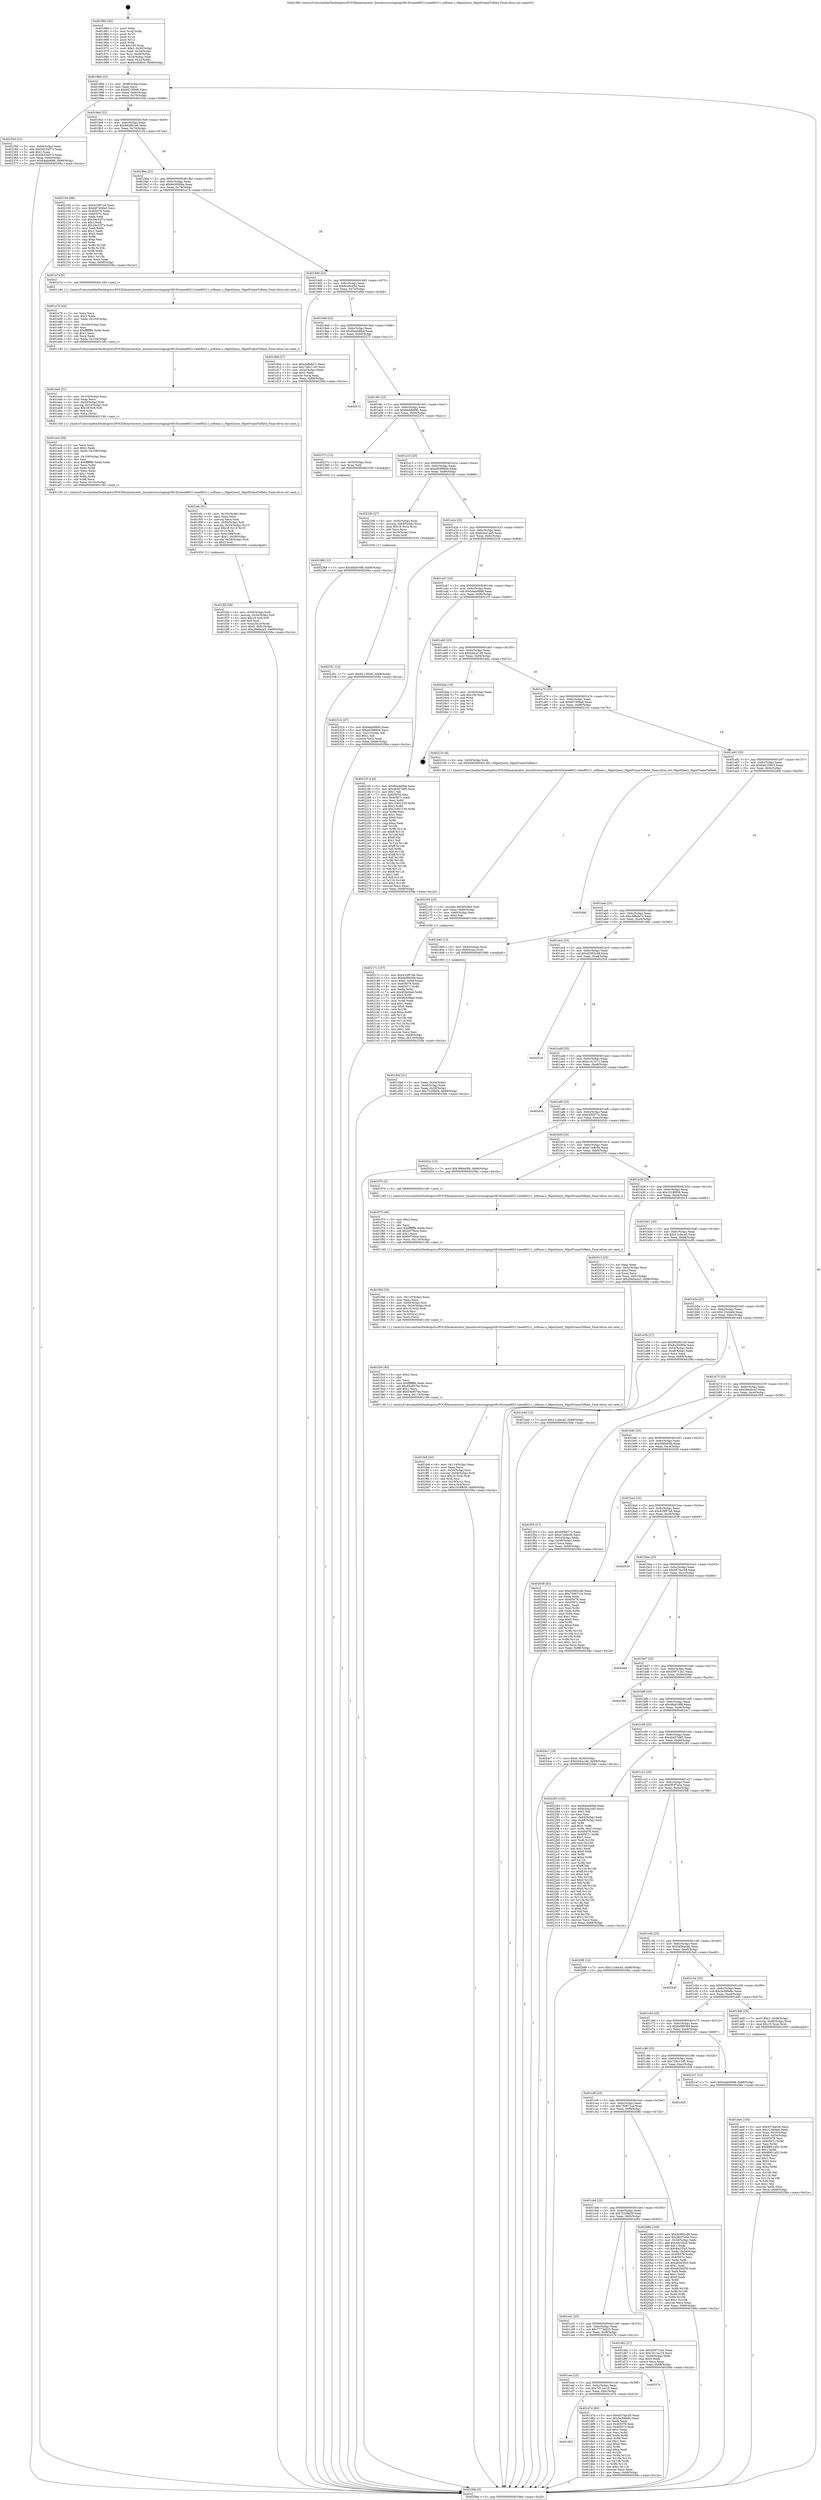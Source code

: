 digraph "0x401960" {
  label = "0x401960 (/mnt/c/Users/mathe/Desktop/tcc/POCII/binaries/extr_linuxdriversstagingrtl8192uieee80211ieee80211_softmac.c_MgntQuery_MgntFrameTxRate_Final-ollvm.out::main(0))"
  labelloc = "t"
  node[shape=record]

  Entry [label="",width=0.3,height=0.3,shape=circle,fillcolor=black,style=filled]
  "0x40198d" [label="{
     0x40198d [23]\l
     | [instrs]\l
     &nbsp;&nbsp;0x40198d \<+3\>: mov -0x68(%rbp),%eax\l
     &nbsp;&nbsp;0x401990 \<+2\>: mov %eax,%ecx\l
     &nbsp;&nbsp;0x401992 \<+6\>: sub $0x8213f5d0,%ecx\l
     &nbsp;&nbsp;0x401998 \<+3\>: mov %eax,-0x6c(%rbp)\l
     &nbsp;&nbsp;0x40199b \<+3\>: mov %ecx,-0x70(%rbp)\l
     &nbsp;&nbsp;0x40199e \<+6\>: je 000000000040235d \<main+0x9fd\>\l
  }"]
  "0x40235d" [label="{
     0x40235d [31]\l
     | [instrs]\l
     &nbsp;&nbsp;0x40235d \<+3\>: mov -0x64(%rbp),%eax\l
     &nbsp;&nbsp;0x402360 \<+5\>: add $0x54334073,%eax\l
     &nbsp;&nbsp;0x402365 \<+3\>: add $0x1,%eax\l
     &nbsp;&nbsp;0x402368 \<+5\>: sub $0x54334073,%eax\l
     &nbsp;&nbsp;0x40236d \<+3\>: mov %eax,-0x64(%rbp)\l
     &nbsp;&nbsp;0x402370 \<+7\>: movl $0xb4ab0688,-0x68(%rbp)\l
     &nbsp;&nbsp;0x402377 \<+5\>: jmp 000000000040258a \<main+0xc2a\>\l
  }"]
  "0x4019a4" [label="{
     0x4019a4 [22]\l
     | [instrs]\l
     &nbsp;&nbsp;0x4019a4 \<+5\>: jmp 00000000004019a9 \<main+0x49\>\l
     &nbsp;&nbsp;0x4019a9 \<+3\>: mov -0x6c(%rbp),%eax\l
     &nbsp;&nbsp;0x4019ac \<+5\>: sub $0x8928b1e9,%eax\l
     &nbsp;&nbsp;0x4019b1 \<+3\>: mov %eax,-0x74(%rbp)\l
     &nbsp;&nbsp;0x4019b4 \<+6\>: je 0000000000402104 \<main+0x7a4\>\l
  }"]
  Exit [label="",width=0.3,height=0.3,shape=circle,fillcolor=black,style=filled,peripheries=2]
  "0x402104" [label="{
     0x402104 [88]\l
     | [instrs]\l
     &nbsp;&nbsp;0x402104 \<+5\>: mov $0x425f97a9,%eax\l
     &nbsp;&nbsp;0x402109 \<+5\>: mov $0xb87408a0,%ecx\l
     &nbsp;&nbsp;0x40210e \<+7\>: mov 0x405078,%edx\l
     &nbsp;&nbsp;0x402115 \<+7\>: mov 0x40507c,%esi\l
     &nbsp;&nbsp;0x40211c \<+2\>: mov %edx,%edi\l
     &nbsp;&nbsp;0x40211e \<+6\>: sub $0x34e32f7a,%edi\l
     &nbsp;&nbsp;0x402124 \<+3\>: sub $0x1,%edi\l
     &nbsp;&nbsp;0x402127 \<+6\>: add $0x34e32f7a,%edi\l
     &nbsp;&nbsp;0x40212d \<+3\>: imul %edi,%edx\l
     &nbsp;&nbsp;0x402130 \<+3\>: and $0x1,%edx\l
     &nbsp;&nbsp;0x402133 \<+3\>: cmp $0x0,%edx\l
     &nbsp;&nbsp;0x402136 \<+4\>: sete %r8b\l
     &nbsp;&nbsp;0x40213a \<+3\>: cmp $0xa,%esi\l
     &nbsp;&nbsp;0x40213d \<+4\>: setl %r9b\l
     &nbsp;&nbsp;0x402141 \<+3\>: mov %r8b,%r10b\l
     &nbsp;&nbsp;0x402144 \<+3\>: and %r9b,%r10b\l
     &nbsp;&nbsp;0x402147 \<+3\>: xor %r9b,%r8b\l
     &nbsp;&nbsp;0x40214a \<+3\>: or %r8b,%r10b\l
     &nbsp;&nbsp;0x40214d \<+4\>: test $0x1,%r10b\l
     &nbsp;&nbsp;0x402151 \<+3\>: cmovne %ecx,%eax\l
     &nbsp;&nbsp;0x402154 \<+3\>: mov %eax,-0x68(%rbp)\l
     &nbsp;&nbsp;0x402157 \<+5\>: jmp 000000000040258a \<main+0xc2a\>\l
  }"]
  "0x4019ba" [label="{
     0x4019ba [22]\l
     | [instrs]\l
     &nbsp;&nbsp;0x4019ba \<+5\>: jmp 00000000004019bf \<main+0x5f\>\l
     &nbsp;&nbsp;0x4019bf \<+3\>: mov -0x6c(%rbp),%eax\l
     &nbsp;&nbsp;0x4019c2 \<+5\>: sub $0x8a30069a,%eax\l
     &nbsp;&nbsp;0x4019c7 \<+3\>: mov %eax,-0x78(%rbp)\l
     &nbsp;&nbsp;0x4019ca \<+6\>: je 0000000000401e74 \<main+0x514\>\l
  }"]
  "0x402388" [label="{
     0x402388 [12]\l
     | [instrs]\l
     &nbsp;&nbsp;0x402388 \<+7\>: movl $0x48a816f8,-0x68(%rbp)\l
     &nbsp;&nbsp;0x40238f \<+5\>: jmp 000000000040258a \<main+0xc2a\>\l
  }"]
  "0x401e74" [label="{
     0x401e74 [5]\l
     | [instrs]\l
     &nbsp;&nbsp;0x401e74 \<+5\>: call 0000000000401160 \<next_i\>\l
     | [calls]\l
     &nbsp;&nbsp;0x401160 \{1\} (/mnt/c/Users/mathe/Desktop/tcc/POCII/binaries/extr_linuxdriversstagingrtl8192uieee80211ieee80211_softmac.c_MgntQuery_MgntFrameTxRate_Final-ollvm.out::next_i)\l
  }"]
  "0x4019d0" [label="{
     0x4019d0 [22]\l
     | [instrs]\l
     &nbsp;&nbsp;0x4019d0 \<+5\>: jmp 00000000004019d5 \<main+0x75\>\l
     &nbsp;&nbsp;0x4019d5 \<+3\>: mov -0x6c(%rbp),%eax\l
     &nbsp;&nbsp;0x4019d8 \<+5\>: sub $0x8cc6c65d,%eax\l
     &nbsp;&nbsp;0x4019dd \<+3\>: mov %eax,-0x7c(%rbp)\l
     &nbsp;&nbsp;0x4019e0 \<+6\>: je 0000000000401d0d \<main+0x3ad\>\l
  }"]
  "0x402351" [label="{
     0x402351 [12]\l
     | [instrs]\l
     &nbsp;&nbsp;0x402351 \<+7\>: movl $0x8213f5d0,-0x68(%rbp)\l
     &nbsp;&nbsp;0x402358 \<+5\>: jmp 000000000040258a \<main+0xc2a\>\l
  }"]
  "0x401d0d" [label="{
     0x401d0d [27]\l
     | [instrs]\l
     &nbsp;&nbsp;0x401d0d \<+5\>: mov $0xc6dbda7c,%eax\l
     &nbsp;&nbsp;0x401d12 \<+5\>: mov $0x728c11d5,%ecx\l
     &nbsp;&nbsp;0x401d17 \<+3\>: mov -0x2c(%rbp),%edx\l
     &nbsp;&nbsp;0x401d1a \<+3\>: cmp $0x2,%edx\l
     &nbsp;&nbsp;0x401d1d \<+3\>: cmovne %ecx,%eax\l
     &nbsp;&nbsp;0x401d20 \<+3\>: mov %eax,-0x68(%rbp)\l
     &nbsp;&nbsp;0x401d23 \<+5\>: jmp 000000000040258a \<main+0xc2a\>\l
  }"]
  "0x4019e6" [label="{
     0x4019e6 [22]\l
     | [instrs]\l
     &nbsp;&nbsp;0x4019e6 \<+5\>: jmp 00000000004019eb \<main+0x8b\>\l
     &nbsp;&nbsp;0x4019eb \<+3\>: mov -0x6c(%rbp),%eax\l
     &nbsp;&nbsp;0x4019ee \<+5\>: sub $0x94add0bd,%eax\l
     &nbsp;&nbsp;0x4019f3 \<+3\>: mov %eax,-0x80(%rbp)\l
     &nbsp;&nbsp;0x4019f6 \<+6\>: je 0000000000402572 \<main+0xc12\>\l
  }"]
  "0x40258a" [label="{
     0x40258a [5]\l
     | [instrs]\l
     &nbsp;&nbsp;0x40258a \<+5\>: jmp 000000000040198d \<main+0x2d\>\l
  }"]
  "0x401960" [label="{
     0x401960 [45]\l
     | [instrs]\l
     &nbsp;&nbsp;0x401960 \<+1\>: push %rbp\l
     &nbsp;&nbsp;0x401961 \<+3\>: mov %rsp,%rbp\l
     &nbsp;&nbsp;0x401964 \<+2\>: push %r15\l
     &nbsp;&nbsp;0x401966 \<+2\>: push %r14\l
     &nbsp;&nbsp;0x401968 \<+2\>: push %r12\l
     &nbsp;&nbsp;0x40196a \<+1\>: push %rbx\l
     &nbsp;&nbsp;0x40196b \<+7\>: sub $0x100,%rsp\l
     &nbsp;&nbsp;0x401972 \<+7\>: movl $0x0,-0x30(%rbp)\l
     &nbsp;&nbsp;0x401979 \<+3\>: mov %edi,-0x34(%rbp)\l
     &nbsp;&nbsp;0x40197c \<+4\>: mov %rsi,-0x40(%rbp)\l
     &nbsp;&nbsp;0x401980 \<+3\>: mov -0x34(%rbp),%edi\l
     &nbsp;&nbsp;0x401983 \<+3\>: mov %edi,-0x2c(%rbp)\l
     &nbsp;&nbsp;0x401986 \<+7\>: movl $0x8cc6c65d,-0x68(%rbp)\l
  }"]
  "0x40217c" [label="{
     0x40217c [107]\l
     | [instrs]\l
     &nbsp;&nbsp;0x40217c \<+5\>: mov $0x425f97a9,%esi\l
     &nbsp;&nbsp;0x402181 \<+5\>: mov $0x6ef99369,%ecx\l
     &nbsp;&nbsp;0x402186 \<+7\>: movl $0x0,-0x64(%rbp)\l
     &nbsp;&nbsp;0x40218d \<+7\>: mov 0x405078,%edx\l
     &nbsp;&nbsp;0x402194 \<+8\>: mov 0x40507c,%r8d\l
     &nbsp;&nbsp;0x40219c \<+3\>: mov %edx,%r9d\l
     &nbsp;&nbsp;0x40219f \<+7\>: add $0x4f2b08a6,%r9d\l
     &nbsp;&nbsp;0x4021a6 \<+4\>: sub $0x1,%r9d\l
     &nbsp;&nbsp;0x4021aa \<+7\>: sub $0x4f2b08a6,%r9d\l
     &nbsp;&nbsp;0x4021b1 \<+4\>: imul %r9d,%edx\l
     &nbsp;&nbsp;0x4021b5 \<+3\>: and $0x1,%edx\l
     &nbsp;&nbsp;0x4021b8 \<+3\>: cmp $0x0,%edx\l
     &nbsp;&nbsp;0x4021bb \<+4\>: sete %r10b\l
     &nbsp;&nbsp;0x4021bf \<+4\>: cmp $0xa,%r8d\l
     &nbsp;&nbsp;0x4021c3 \<+4\>: setl %r11b\l
     &nbsp;&nbsp;0x4021c7 \<+3\>: mov %r10b,%bl\l
     &nbsp;&nbsp;0x4021ca \<+3\>: and %r11b,%bl\l
     &nbsp;&nbsp;0x4021cd \<+3\>: xor %r11b,%r10b\l
     &nbsp;&nbsp;0x4021d0 \<+3\>: or %r10b,%bl\l
     &nbsp;&nbsp;0x4021d3 \<+3\>: test $0x1,%bl\l
     &nbsp;&nbsp;0x4021d6 \<+3\>: cmovne %ecx,%esi\l
     &nbsp;&nbsp;0x4021d9 \<+3\>: mov %esi,-0x68(%rbp)\l
     &nbsp;&nbsp;0x4021dc \<+6\>: mov %eax,-0x118(%rbp)\l
     &nbsp;&nbsp;0x4021e2 \<+5\>: jmp 000000000040258a \<main+0xc2a\>\l
  }"]
  "0x402572" [label="{
     0x402572\l
  }", style=dashed]
  "0x4019fc" [label="{
     0x4019fc [25]\l
     | [instrs]\l
     &nbsp;&nbsp;0x4019fc \<+5\>: jmp 0000000000401a01 \<main+0xa1\>\l
     &nbsp;&nbsp;0x401a01 \<+3\>: mov -0x6c(%rbp),%eax\l
     &nbsp;&nbsp;0x401a04 \<+5\>: sub $0x9edd0695,%eax\l
     &nbsp;&nbsp;0x401a09 \<+6\>: mov %eax,-0x84(%rbp)\l
     &nbsp;&nbsp;0x401a0f \<+6\>: je 000000000040237c \<main+0xa1c\>\l
  }"]
  "0x402165" [label="{
     0x402165 [23]\l
     | [instrs]\l
     &nbsp;&nbsp;0x402165 \<+10\>: movabs $0x4030b6,%rdi\l
     &nbsp;&nbsp;0x40216f \<+3\>: mov %eax,-0x60(%rbp)\l
     &nbsp;&nbsp;0x402172 \<+3\>: mov -0x60(%rbp),%esi\l
     &nbsp;&nbsp;0x402175 \<+2\>: mov $0x0,%al\l
     &nbsp;&nbsp;0x402177 \<+5\>: call 0000000000401040 \<printf@plt\>\l
     | [calls]\l
     &nbsp;&nbsp;0x401040 \{1\} (unknown)\l
  }"]
  "0x40237c" [label="{
     0x40237c [12]\l
     | [instrs]\l
     &nbsp;&nbsp;0x40237c \<+4\>: mov -0x50(%rbp),%rax\l
     &nbsp;&nbsp;0x402380 \<+3\>: mov %rax,%rdi\l
     &nbsp;&nbsp;0x402383 \<+5\>: call 0000000000401030 \<free@plt\>\l
     | [calls]\l
     &nbsp;&nbsp;0x401030 \{1\} (unknown)\l
  }"]
  "0x401a15" [label="{
     0x401a15 [25]\l
     | [instrs]\l
     &nbsp;&nbsp;0x401a15 \<+5\>: jmp 0000000000401a1a \<main+0xba\>\l
     &nbsp;&nbsp;0x401a1a \<+3\>: mov -0x6c(%rbp),%eax\l
     &nbsp;&nbsp;0x401a1d \<+5\>: sub $0xa938860e,%eax\l
     &nbsp;&nbsp;0x401a22 \<+6\>: mov %eax,-0x88(%rbp)\l
     &nbsp;&nbsp;0x401a28 \<+6\>: je 0000000000402336 \<main+0x9d6\>\l
  }"]
  "0x401fe8" [label="{
     0x401fe8 [43]\l
     | [instrs]\l
     &nbsp;&nbsp;0x401fe8 \<+6\>: mov -0x114(%rbp),%ecx\l
     &nbsp;&nbsp;0x401fee \<+3\>: imul %eax,%ecx\l
     &nbsp;&nbsp;0x401ff1 \<+4\>: mov -0x50(%rbp),%rsi\l
     &nbsp;&nbsp;0x401ff5 \<+4\>: movslq -0x54(%rbp),%rdi\l
     &nbsp;&nbsp;0x401ff9 \<+4\>: imul $0x18,%rdi,%rdi\l
     &nbsp;&nbsp;0x401ffd \<+3\>: add %rdi,%rsi\l
     &nbsp;&nbsp;0x402000 \<+4\>: mov 0x10(%rsi),%rsi\l
     &nbsp;&nbsp;0x402004 \<+3\>: mov %ecx,0x4(%rsi)\l
     &nbsp;&nbsp;0x402007 \<+7\>: movl $0x1018f658,-0x68(%rbp)\l
     &nbsp;&nbsp;0x40200e \<+5\>: jmp 000000000040258a \<main+0xc2a\>\l
  }"]
  "0x402336" [label="{
     0x402336 [27]\l
     | [instrs]\l
     &nbsp;&nbsp;0x402336 \<+4\>: mov -0x50(%rbp),%rax\l
     &nbsp;&nbsp;0x40233a \<+4\>: movslq -0x64(%rbp),%rcx\l
     &nbsp;&nbsp;0x40233e \<+4\>: imul $0x18,%rcx,%rcx\l
     &nbsp;&nbsp;0x402342 \<+3\>: add %rcx,%rax\l
     &nbsp;&nbsp;0x402345 \<+4\>: mov 0x10(%rax),%rax\l
     &nbsp;&nbsp;0x402349 \<+3\>: mov %rax,%rdi\l
     &nbsp;&nbsp;0x40234c \<+5\>: call 0000000000401030 \<free@plt\>\l
     | [calls]\l
     &nbsp;&nbsp;0x401030 \{1\} (unknown)\l
  }"]
  "0x401a2e" [label="{
     0x401a2e [25]\l
     | [instrs]\l
     &nbsp;&nbsp;0x401a2e \<+5\>: jmp 0000000000401a33 \<main+0xd3\>\l
     &nbsp;&nbsp;0x401a33 \<+3\>: mov -0x6c(%rbp),%eax\l
     &nbsp;&nbsp;0x401a36 \<+5\>: sub $0xb3ea1ad5,%eax\l
     &nbsp;&nbsp;0x401a3b \<+6\>: mov %eax,-0x8c(%rbp)\l
     &nbsp;&nbsp;0x401a41 \<+6\>: je 000000000040231b \<main+0x9bb\>\l
  }"]
  "0x401fc0" [label="{
     0x401fc0 [40]\l
     | [instrs]\l
     &nbsp;&nbsp;0x401fc0 \<+5\>: mov $0x2,%ecx\l
     &nbsp;&nbsp;0x401fc5 \<+1\>: cltd\l
     &nbsp;&nbsp;0x401fc6 \<+2\>: idiv %ecx\l
     &nbsp;&nbsp;0x401fc8 \<+6\>: imul $0xfffffffe,%edx,%ecx\l
     &nbsp;&nbsp;0x401fce \<+6\>: sub $0x65e957be,%ecx\l
     &nbsp;&nbsp;0x401fd4 \<+3\>: add $0x1,%ecx\l
     &nbsp;&nbsp;0x401fd7 \<+6\>: add $0x65e957be,%ecx\l
     &nbsp;&nbsp;0x401fdd \<+6\>: mov %ecx,-0x114(%rbp)\l
     &nbsp;&nbsp;0x401fe3 \<+5\>: call 0000000000401160 \<next_i\>\l
     | [calls]\l
     &nbsp;&nbsp;0x401160 \{1\} (/mnt/c/Users/mathe/Desktop/tcc/POCII/binaries/extr_linuxdriversstagingrtl8192uieee80211ieee80211_softmac.c_MgntQuery_MgntFrameTxRate_Final-ollvm.out::next_i)\l
  }"]
  "0x40231b" [label="{
     0x40231b [27]\l
     | [instrs]\l
     &nbsp;&nbsp;0x40231b \<+5\>: mov $0x9edd0695,%eax\l
     &nbsp;&nbsp;0x402320 \<+5\>: mov $0xa938860e,%ecx\l
     &nbsp;&nbsp;0x402325 \<+3\>: mov -0x21(%rbp),%dl\l
     &nbsp;&nbsp;0x402328 \<+3\>: test $0x1,%dl\l
     &nbsp;&nbsp;0x40232b \<+3\>: cmovne %ecx,%eax\l
     &nbsp;&nbsp;0x40232e \<+3\>: mov %eax,-0x68(%rbp)\l
     &nbsp;&nbsp;0x402331 \<+5\>: jmp 000000000040258a \<main+0xc2a\>\l
  }"]
  "0x401a47" [label="{
     0x401a47 [25]\l
     | [instrs]\l
     &nbsp;&nbsp;0x401a47 \<+5\>: jmp 0000000000401a4c \<main+0xec\>\l
     &nbsp;&nbsp;0x401a4c \<+3\>: mov -0x6c(%rbp),%eax\l
     &nbsp;&nbsp;0x401a4f \<+5\>: sub $0xb4ab0688,%eax\l
     &nbsp;&nbsp;0x401a54 \<+6\>: mov %eax,-0x90(%rbp)\l
     &nbsp;&nbsp;0x401a5a \<+6\>: je 00000000004021f3 \<main+0x893\>\l
  }"]
  "0x401f9d" [label="{
     0x401f9d [35]\l
     | [instrs]\l
     &nbsp;&nbsp;0x401f9d \<+6\>: mov -0x110(%rbp),%ecx\l
     &nbsp;&nbsp;0x401fa3 \<+3\>: imul %eax,%ecx\l
     &nbsp;&nbsp;0x401fa6 \<+4\>: mov -0x50(%rbp),%rsi\l
     &nbsp;&nbsp;0x401faa \<+4\>: movslq -0x54(%rbp),%rdi\l
     &nbsp;&nbsp;0x401fae \<+4\>: imul $0x18,%rdi,%rdi\l
     &nbsp;&nbsp;0x401fb2 \<+3\>: add %rdi,%rsi\l
     &nbsp;&nbsp;0x401fb5 \<+4\>: mov 0x10(%rsi),%rsi\l
     &nbsp;&nbsp;0x401fb9 \<+2\>: mov %ecx,(%rsi)\l
     &nbsp;&nbsp;0x401fbb \<+5\>: call 0000000000401160 \<next_i\>\l
     | [calls]\l
     &nbsp;&nbsp;0x401160 \{1\} (/mnt/c/Users/mathe/Desktop/tcc/POCII/binaries/extr_linuxdriversstagingrtl8192uieee80211ieee80211_softmac.c_MgntQuery_MgntFrameTxRate_Final-ollvm.out::next_i)\l
  }"]
  "0x4021f3" [label="{
     0x4021f3 [144]\l
     | [instrs]\l
     &nbsp;&nbsp;0x4021f3 \<+5\>: mov $0x94add0bd,%eax\l
     &nbsp;&nbsp;0x4021f8 \<+5\>: mov $0x4b457d85,%ecx\l
     &nbsp;&nbsp;0x4021fd \<+2\>: mov $0x1,%dl\l
     &nbsp;&nbsp;0x4021ff \<+7\>: mov 0x405078,%esi\l
     &nbsp;&nbsp;0x402206 \<+7\>: mov 0x40507c,%edi\l
     &nbsp;&nbsp;0x40220d \<+3\>: mov %esi,%r8d\l
     &nbsp;&nbsp;0x402210 \<+7\>: sub $0x10401239,%r8d\l
     &nbsp;&nbsp;0x402217 \<+4\>: sub $0x1,%r8d\l
     &nbsp;&nbsp;0x40221b \<+7\>: add $0x10401239,%r8d\l
     &nbsp;&nbsp;0x402222 \<+4\>: imul %r8d,%esi\l
     &nbsp;&nbsp;0x402226 \<+3\>: and $0x1,%esi\l
     &nbsp;&nbsp;0x402229 \<+3\>: cmp $0x0,%esi\l
     &nbsp;&nbsp;0x40222c \<+4\>: sete %r9b\l
     &nbsp;&nbsp;0x402230 \<+3\>: cmp $0xa,%edi\l
     &nbsp;&nbsp;0x402233 \<+4\>: setl %r10b\l
     &nbsp;&nbsp;0x402237 \<+3\>: mov %r9b,%r11b\l
     &nbsp;&nbsp;0x40223a \<+4\>: xor $0xff,%r11b\l
     &nbsp;&nbsp;0x40223e \<+3\>: mov %r10b,%bl\l
     &nbsp;&nbsp;0x402241 \<+3\>: xor $0xff,%bl\l
     &nbsp;&nbsp;0x402244 \<+3\>: xor $0x1,%dl\l
     &nbsp;&nbsp;0x402247 \<+3\>: mov %r11b,%r14b\l
     &nbsp;&nbsp;0x40224a \<+4\>: and $0xff,%r14b\l
     &nbsp;&nbsp;0x40224e \<+3\>: and %dl,%r9b\l
     &nbsp;&nbsp;0x402251 \<+3\>: mov %bl,%r15b\l
     &nbsp;&nbsp;0x402254 \<+4\>: and $0xff,%r15b\l
     &nbsp;&nbsp;0x402258 \<+3\>: and %dl,%r10b\l
     &nbsp;&nbsp;0x40225b \<+3\>: or %r9b,%r14b\l
     &nbsp;&nbsp;0x40225e \<+3\>: or %r10b,%r15b\l
     &nbsp;&nbsp;0x402261 \<+3\>: xor %r15b,%r14b\l
     &nbsp;&nbsp;0x402264 \<+3\>: or %bl,%r11b\l
     &nbsp;&nbsp;0x402267 \<+4\>: xor $0xff,%r11b\l
     &nbsp;&nbsp;0x40226b \<+3\>: or $0x1,%dl\l
     &nbsp;&nbsp;0x40226e \<+3\>: and %dl,%r11b\l
     &nbsp;&nbsp;0x402271 \<+3\>: or %r11b,%r14b\l
     &nbsp;&nbsp;0x402274 \<+4\>: test $0x1,%r14b\l
     &nbsp;&nbsp;0x402278 \<+3\>: cmovne %ecx,%eax\l
     &nbsp;&nbsp;0x40227b \<+3\>: mov %eax,-0x68(%rbp)\l
     &nbsp;&nbsp;0x40227e \<+5\>: jmp 000000000040258a \<main+0xc2a\>\l
  }"]
  "0x401a60" [label="{
     0x401a60 [25]\l
     | [instrs]\l
     &nbsp;&nbsp;0x401a60 \<+5\>: jmp 0000000000401a65 \<main+0x105\>\l
     &nbsp;&nbsp;0x401a65 \<+3\>: mov -0x6c(%rbp),%eax\l
     &nbsp;&nbsp;0x401a68 \<+5\>: sub $0xb5dca146,%eax\l
     &nbsp;&nbsp;0x401a6d \<+6\>: mov %eax,-0x94(%rbp)\l
     &nbsp;&nbsp;0x401a73 \<+6\>: je 00000000004024da \<main+0xb7a\>\l
  }"]
  "0x401f75" [label="{
     0x401f75 [40]\l
     | [instrs]\l
     &nbsp;&nbsp;0x401f75 \<+5\>: mov $0x2,%ecx\l
     &nbsp;&nbsp;0x401f7a \<+1\>: cltd\l
     &nbsp;&nbsp;0x401f7b \<+2\>: idiv %ecx\l
     &nbsp;&nbsp;0x401f7d \<+6\>: imul $0xfffffffe,%edx,%ecx\l
     &nbsp;&nbsp;0x401f83 \<+6\>: sub $0xfcf75bce,%ecx\l
     &nbsp;&nbsp;0x401f89 \<+3\>: add $0x1,%ecx\l
     &nbsp;&nbsp;0x401f8c \<+6\>: add $0xfcf75bce,%ecx\l
     &nbsp;&nbsp;0x401f92 \<+6\>: mov %ecx,-0x110(%rbp)\l
     &nbsp;&nbsp;0x401f98 \<+5\>: call 0000000000401160 \<next_i\>\l
     | [calls]\l
     &nbsp;&nbsp;0x401160 \{1\} (/mnt/c/Users/mathe/Desktop/tcc/POCII/binaries/extr_linuxdriversstagingrtl8192uieee80211ieee80211_softmac.c_MgntQuery_MgntFrameTxRate_Final-ollvm.out::next_i)\l
  }"]
  "0x4024da" [label="{
     0x4024da [19]\l
     | [instrs]\l
     &nbsp;&nbsp;0x4024da \<+3\>: mov -0x30(%rbp),%eax\l
     &nbsp;&nbsp;0x4024dd \<+7\>: add $0x100,%rsp\l
     &nbsp;&nbsp;0x4024e4 \<+1\>: pop %rbx\l
     &nbsp;&nbsp;0x4024e5 \<+2\>: pop %r12\l
     &nbsp;&nbsp;0x4024e7 \<+2\>: pop %r14\l
     &nbsp;&nbsp;0x4024e9 \<+2\>: pop %r15\l
     &nbsp;&nbsp;0x4024eb \<+1\>: pop %rbp\l
     &nbsp;&nbsp;0x4024ec \<+1\>: ret\l
  }"]
  "0x401a79" [label="{
     0x401a79 [25]\l
     | [instrs]\l
     &nbsp;&nbsp;0x401a79 \<+5\>: jmp 0000000000401a7e \<main+0x11e\>\l
     &nbsp;&nbsp;0x401a7e \<+3\>: mov -0x6c(%rbp),%eax\l
     &nbsp;&nbsp;0x401a81 \<+5\>: sub $0xb87408a0,%eax\l
     &nbsp;&nbsp;0x401a86 \<+6\>: mov %eax,-0x98(%rbp)\l
     &nbsp;&nbsp;0x401a8c \<+6\>: je 000000000040215c \<main+0x7fc\>\l
  }"]
  "0x401f2f" [label="{
     0x401f2f [38]\l
     | [instrs]\l
     &nbsp;&nbsp;0x401f2f \<+4\>: mov -0x50(%rbp),%rdi\l
     &nbsp;&nbsp;0x401f33 \<+4\>: movslq -0x54(%rbp),%r8\l
     &nbsp;&nbsp;0x401f37 \<+4\>: imul $0x18,%r8,%r8\l
     &nbsp;&nbsp;0x401f3b \<+3\>: add %r8,%rdi\l
     &nbsp;&nbsp;0x401f3e \<+4\>: mov %rax,0x10(%rdi)\l
     &nbsp;&nbsp;0x401f42 \<+7\>: movl $0x0,-0x5c(%rbp)\l
     &nbsp;&nbsp;0x401f49 \<+7\>: movl $0x29e0aca3,-0x68(%rbp)\l
     &nbsp;&nbsp;0x401f50 \<+5\>: jmp 000000000040258a \<main+0xc2a\>\l
  }"]
  "0x40215c" [label="{
     0x40215c [9]\l
     | [instrs]\l
     &nbsp;&nbsp;0x40215c \<+4\>: mov -0x50(%rbp),%rdi\l
     &nbsp;&nbsp;0x402160 \<+5\>: call 00000000004013f0 \<MgntQuery_MgntFrameTxRate\>\l
     | [calls]\l
     &nbsp;&nbsp;0x4013f0 \{1\} (/mnt/c/Users/mathe/Desktop/tcc/POCII/binaries/extr_linuxdriversstagingrtl8192uieee80211ieee80211_softmac.c_MgntQuery_MgntFrameTxRate_Final-ollvm.out::MgntQuery_MgntFrameTxRate)\l
  }"]
  "0x401a92" [label="{
     0x401a92 [25]\l
     | [instrs]\l
     &nbsp;&nbsp;0x401a92 \<+5\>: jmp 0000000000401a97 \<main+0x137\>\l
     &nbsp;&nbsp;0x401a97 \<+3\>: mov -0x6c(%rbp),%eax\l
     &nbsp;&nbsp;0x401a9a \<+5\>: sub $0xbbb15833,%eax\l
     &nbsp;&nbsp;0x401a9f \<+6\>: mov %eax,-0x9c(%rbp)\l
     &nbsp;&nbsp;0x401aa5 \<+6\>: je 00000000004024bb \<main+0xb5b\>\l
  }"]
  "0x401efc" [label="{
     0x401efc [51]\l
     | [instrs]\l
     &nbsp;&nbsp;0x401efc \<+6\>: mov -0x10c(%rbp),%ecx\l
     &nbsp;&nbsp;0x401f02 \<+3\>: imul %eax,%ecx\l
     &nbsp;&nbsp;0x401f05 \<+3\>: movslq %ecx,%rdi\l
     &nbsp;&nbsp;0x401f08 \<+4\>: mov -0x50(%rbp),%r8\l
     &nbsp;&nbsp;0x401f0c \<+4\>: movslq -0x54(%rbp),%r10\l
     &nbsp;&nbsp;0x401f10 \<+4\>: imul $0x18,%r10,%r10\l
     &nbsp;&nbsp;0x401f14 \<+3\>: add %r10,%r8\l
     &nbsp;&nbsp;0x401f17 \<+4\>: mov %rdi,0x8(%r8)\l
     &nbsp;&nbsp;0x401f1b \<+7\>: movl $0x1,-0x58(%rbp)\l
     &nbsp;&nbsp;0x401f22 \<+4\>: movslq -0x58(%rbp),%rdi\l
     &nbsp;&nbsp;0x401f26 \<+4\>: shl $0x3,%rdi\l
     &nbsp;&nbsp;0x401f2a \<+5\>: call 0000000000401050 \<malloc@plt\>\l
     | [calls]\l
     &nbsp;&nbsp;0x401050 \{1\} (unknown)\l
  }"]
  "0x4024bb" [label="{
     0x4024bb\l
  }", style=dashed]
  "0x401aab" [label="{
     0x401aab [25]\l
     | [instrs]\l
     &nbsp;&nbsp;0x401aab \<+5\>: jmp 0000000000401ab0 \<main+0x150\>\l
     &nbsp;&nbsp;0x401ab0 \<+3\>: mov -0x6c(%rbp),%eax\l
     &nbsp;&nbsp;0x401ab3 \<+5\>: sub $0xc6dbda7c,%eax\l
     &nbsp;&nbsp;0x401ab8 \<+6\>: mov %eax,-0xa0(%rbp)\l
     &nbsp;&nbsp;0x401abe \<+6\>: je 0000000000401d40 \<main+0x3e0\>\l
  }"]
  "0x401ec4" [label="{
     0x401ec4 [56]\l
     | [instrs]\l
     &nbsp;&nbsp;0x401ec4 \<+2\>: xor %ecx,%ecx\l
     &nbsp;&nbsp;0x401ec6 \<+5\>: mov $0x2,%edx\l
     &nbsp;&nbsp;0x401ecb \<+6\>: mov %edx,-0x108(%rbp)\l
     &nbsp;&nbsp;0x401ed1 \<+1\>: cltd\l
     &nbsp;&nbsp;0x401ed2 \<+6\>: mov -0x108(%rbp),%esi\l
     &nbsp;&nbsp;0x401ed8 \<+2\>: idiv %esi\l
     &nbsp;&nbsp;0x401eda \<+6\>: imul $0xfffffffe,%edx,%edx\l
     &nbsp;&nbsp;0x401ee0 \<+3\>: mov %ecx,%r9d\l
     &nbsp;&nbsp;0x401ee3 \<+3\>: sub %edx,%r9d\l
     &nbsp;&nbsp;0x401ee6 \<+2\>: mov %ecx,%edx\l
     &nbsp;&nbsp;0x401ee8 \<+3\>: sub $0x1,%edx\l
     &nbsp;&nbsp;0x401eeb \<+3\>: add %edx,%r9d\l
     &nbsp;&nbsp;0x401eee \<+3\>: sub %r9d,%ecx\l
     &nbsp;&nbsp;0x401ef1 \<+6\>: mov %ecx,-0x10c(%rbp)\l
     &nbsp;&nbsp;0x401ef7 \<+5\>: call 0000000000401160 \<next_i\>\l
     | [calls]\l
     &nbsp;&nbsp;0x401160 \{1\} (/mnt/c/Users/mathe/Desktop/tcc/POCII/binaries/extr_linuxdriversstagingrtl8192uieee80211ieee80211_softmac.c_MgntQuery_MgntFrameTxRate_Final-ollvm.out::next_i)\l
  }"]
  "0x401d40" [label="{
     0x401d40 [13]\l
     | [instrs]\l
     &nbsp;&nbsp;0x401d40 \<+4\>: mov -0x40(%rbp),%rax\l
     &nbsp;&nbsp;0x401d44 \<+4\>: mov 0x8(%rax),%rdi\l
     &nbsp;&nbsp;0x401d48 \<+5\>: call 0000000000401060 \<atoi@plt\>\l
     | [calls]\l
     &nbsp;&nbsp;0x401060 \{1\} (unknown)\l
  }"]
  "0x401ac4" [label="{
     0x401ac4 [25]\l
     | [instrs]\l
     &nbsp;&nbsp;0x401ac4 \<+5\>: jmp 0000000000401ac9 \<main+0x169\>\l
     &nbsp;&nbsp;0x401ac9 \<+3\>: mov -0x6c(%rbp),%eax\l
     &nbsp;&nbsp;0x401acc \<+5\>: sub $0xd2992cd8,%eax\l
     &nbsp;&nbsp;0x401ad1 \<+6\>: mov %eax,-0xa4(%rbp)\l
     &nbsp;&nbsp;0x401ad7 \<+6\>: je 0000000000402518 \<main+0xbb8\>\l
  }"]
  "0x401d4d" [label="{
     0x401d4d [21]\l
     | [instrs]\l
     &nbsp;&nbsp;0x401d4d \<+3\>: mov %eax,-0x44(%rbp)\l
     &nbsp;&nbsp;0x401d50 \<+3\>: mov -0x44(%rbp),%eax\l
     &nbsp;&nbsp;0x401d53 \<+3\>: mov %eax,-0x28(%rbp)\l
     &nbsp;&nbsp;0x401d56 \<+7\>: movl $0x75208d3f,-0x68(%rbp)\l
     &nbsp;&nbsp;0x401d5d \<+5\>: jmp 000000000040258a \<main+0xc2a\>\l
  }"]
  "0x401ea5" [label="{
     0x401ea5 [31]\l
     | [instrs]\l
     &nbsp;&nbsp;0x401ea5 \<+6\>: mov -0x104(%rbp),%ecx\l
     &nbsp;&nbsp;0x401eab \<+3\>: imul %eax,%ecx\l
     &nbsp;&nbsp;0x401eae \<+4\>: mov -0x50(%rbp),%rdi\l
     &nbsp;&nbsp;0x401eb2 \<+4\>: movslq -0x54(%rbp),%r8\l
     &nbsp;&nbsp;0x401eb6 \<+4\>: imul $0x18,%r8,%r8\l
     &nbsp;&nbsp;0x401eba \<+3\>: add %r8,%rdi\l
     &nbsp;&nbsp;0x401ebd \<+2\>: mov %ecx,(%rdi)\l
     &nbsp;&nbsp;0x401ebf \<+5\>: call 0000000000401160 \<next_i\>\l
     | [calls]\l
     &nbsp;&nbsp;0x401160 \{1\} (/mnt/c/Users/mathe/Desktop/tcc/POCII/binaries/extr_linuxdriversstagingrtl8192uieee80211ieee80211_softmac.c_MgntQuery_MgntFrameTxRate_Final-ollvm.out::next_i)\l
  }"]
  "0x402518" [label="{
     0x402518\l
  }", style=dashed]
  "0x401add" [label="{
     0x401add [25]\l
     | [instrs]\l
     &nbsp;&nbsp;0x401add \<+5\>: jmp 0000000000401ae2 \<main+0x182\>\l
     &nbsp;&nbsp;0x401ae2 \<+3\>: mov -0x6c(%rbp),%eax\l
     &nbsp;&nbsp;0x401ae5 \<+5\>: sub $0xe1413c7c,%eax\l
     &nbsp;&nbsp;0x401aea \<+6\>: mov %eax,-0xa8(%rbp)\l
     &nbsp;&nbsp;0x401af0 \<+6\>: je 0000000000402430 \<main+0xad0\>\l
  }"]
  "0x401e79" [label="{
     0x401e79 [44]\l
     | [instrs]\l
     &nbsp;&nbsp;0x401e79 \<+2\>: xor %ecx,%ecx\l
     &nbsp;&nbsp;0x401e7b \<+5\>: mov $0x2,%edx\l
     &nbsp;&nbsp;0x401e80 \<+6\>: mov %edx,-0x100(%rbp)\l
     &nbsp;&nbsp;0x401e86 \<+1\>: cltd\l
     &nbsp;&nbsp;0x401e87 \<+6\>: mov -0x100(%rbp),%esi\l
     &nbsp;&nbsp;0x401e8d \<+2\>: idiv %esi\l
     &nbsp;&nbsp;0x401e8f \<+6\>: imul $0xfffffffe,%edx,%edx\l
     &nbsp;&nbsp;0x401e95 \<+3\>: sub $0x1,%ecx\l
     &nbsp;&nbsp;0x401e98 \<+2\>: sub %ecx,%edx\l
     &nbsp;&nbsp;0x401e9a \<+6\>: mov %edx,-0x104(%rbp)\l
     &nbsp;&nbsp;0x401ea0 \<+5\>: call 0000000000401160 \<next_i\>\l
     | [calls]\l
     &nbsp;&nbsp;0x401160 \{1\} (/mnt/c/Users/mathe/Desktop/tcc/POCII/binaries/extr_linuxdriversstagingrtl8192uieee80211ieee80211_softmac.c_MgntQuery_MgntFrameTxRate_Final-ollvm.out::next_i)\l
  }"]
  "0x402430" [label="{
     0x402430\l
  }", style=dashed]
  "0x401af6" [label="{
     0x401af6 [25]\l
     | [instrs]\l
     &nbsp;&nbsp;0x401af6 \<+5\>: jmp 0000000000401afb \<main+0x19b\>\l
     &nbsp;&nbsp;0x401afb \<+3\>: mov -0x6c(%rbp),%eax\l
     &nbsp;&nbsp;0x401afe \<+5\>: sub $0xe5fb977a,%eax\l
     &nbsp;&nbsp;0x401b03 \<+6\>: mov %eax,-0xac(%rbp)\l
     &nbsp;&nbsp;0x401b09 \<+6\>: je 000000000040202c \<main+0x6cc\>\l
  }"]
  "0x401de4" [label="{
     0x401de4 [105]\l
     | [instrs]\l
     &nbsp;&nbsp;0x401de4 \<+5\>: mov $0x4574ac28,%ecx\l
     &nbsp;&nbsp;0x401de9 \<+5\>: mov $0x123e0afe,%edx\l
     &nbsp;&nbsp;0x401dee \<+4\>: mov %rax,-0x50(%rbp)\l
     &nbsp;&nbsp;0x401df2 \<+7\>: movl $0x0,-0x54(%rbp)\l
     &nbsp;&nbsp;0x401df9 \<+7\>: mov 0x405078,%esi\l
     &nbsp;&nbsp;0x401e00 \<+8\>: mov 0x40507c,%r8d\l
     &nbsp;&nbsp;0x401e08 \<+3\>: mov %esi,%r9d\l
     &nbsp;&nbsp;0x401e0b \<+7\>: add $0x86f01a02,%r9d\l
     &nbsp;&nbsp;0x401e12 \<+4\>: sub $0x1,%r9d\l
     &nbsp;&nbsp;0x401e16 \<+7\>: sub $0x86f01a02,%r9d\l
     &nbsp;&nbsp;0x401e1d \<+4\>: imul %r9d,%esi\l
     &nbsp;&nbsp;0x401e21 \<+3\>: and $0x1,%esi\l
     &nbsp;&nbsp;0x401e24 \<+3\>: cmp $0x0,%esi\l
     &nbsp;&nbsp;0x401e27 \<+4\>: sete %r10b\l
     &nbsp;&nbsp;0x401e2b \<+4\>: cmp $0xa,%r8d\l
     &nbsp;&nbsp;0x401e2f \<+4\>: setl %r11b\l
     &nbsp;&nbsp;0x401e33 \<+3\>: mov %r10b,%bl\l
     &nbsp;&nbsp;0x401e36 \<+3\>: and %r11b,%bl\l
     &nbsp;&nbsp;0x401e39 \<+3\>: xor %r11b,%r10b\l
     &nbsp;&nbsp;0x401e3c \<+3\>: or %r10b,%bl\l
     &nbsp;&nbsp;0x401e3f \<+3\>: test $0x1,%bl\l
     &nbsp;&nbsp;0x401e42 \<+3\>: cmovne %edx,%ecx\l
     &nbsp;&nbsp;0x401e45 \<+3\>: mov %ecx,-0x68(%rbp)\l
     &nbsp;&nbsp;0x401e48 \<+5\>: jmp 000000000040258a \<main+0xc2a\>\l
  }"]
  "0x40202c" [label="{
     0x40202c [12]\l
     | [instrs]\l
     &nbsp;&nbsp;0x40202c \<+7\>: movl $0x366bd5fb,-0x68(%rbp)\l
     &nbsp;&nbsp;0x402033 \<+5\>: jmp 000000000040258a \<main+0xc2a\>\l
  }"]
  "0x401b0f" [label="{
     0x401b0f [25]\l
     | [instrs]\l
     &nbsp;&nbsp;0x401b0f \<+5\>: jmp 0000000000401b14 \<main+0x1b4\>\l
     &nbsp;&nbsp;0x401b14 \<+3\>: mov -0x6c(%rbp),%eax\l
     &nbsp;&nbsp;0x401b17 \<+5\>: sub $0xe7ce8c0b,%eax\l
     &nbsp;&nbsp;0x401b1c \<+6\>: mov %eax,-0xb0(%rbp)\l
     &nbsp;&nbsp;0x401b22 \<+6\>: je 0000000000401f70 \<main+0x610\>\l
  }"]
  "0x401d03" [label="{
     0x401d03\l
  }", style=dashed]
  "0x401f70" [label="{
     0x401f70 [5]\l
     | [instrs]\l
     &nbsp;&nbsp;0x401f70 \<+5\>: call 0000000000401160 \<next_i\>\l
     | [calls]\l
     &nbsp;&nbsp;0x401160 \{1\} (/mnt/c/Users/mathe/Desktop/tcc/POCII/binaries/extr_linuxdriversstagingrtl8192uieee80211ieee80211_softmac.c_MgntQuery_MgntFrameTxRate_Final-ollvm.out::next_i)\l
  }"]
  "0x401b28" [label="{
     0x401b28 [25]\l
     | [instrs]\l
     &nbsp;&nbsp;0x401b28 \<+5\>: jmp 0000000000401b2d \<main+0x1cd\>\l
     &nbsp;&nbsp;0x401b2d \<+3\>: mov -0x6c(%rbp),%eax\l
     &nbsp;&nbsp;0x401b30 \<+5\>: sub $0x1018f658,%eax\l
     &nbsp;&nbsp;0x401b35 \<+6\>: mov %eax,-0xb4(%rbp)\l
     &nbsp;&nbsp;0x401b3b \<+6\>: je 0000000000402013 \<main+0x6b3\>\l
  }"]
  "0x401d7d" [label="{
     0x401d7d [83]\l
     | [instrs]\l
     &nbsp;&nbsp;0x401d7d \<+5\>: mov $0x4574ac28,%eax\l
     &nbsp;&nbsp;0x401d82 \<+5\>: mov $0x5e399a9c,%ecx\l
     &nbsp;&nbsp;0x401d87 \<+2\>: xor %edx,%edx\l
     &nbsp;&nbsp;0x401d89 \<+7\>: mov 0x405078,%esi\l
     &nbsp;&nbsp;0x401d90 \<+7\>: mov 0x40507c,%edi\l
     &nbsp;&nbsp;0x401d97 \<+3\>: sub $0x1,%edx\l
     &nbsp;&nbsp;0x401d9a \<+3\>: mov %esi,%r8d\l
     &nbsp;&nbsp;0x401d9d \<+3\>: add %edx,%r8d\l
     &nbsp;&nbsp;0x401da0 \<+4\>: imul %r8d,%esi\l
     &nbsp;&nbsp;0x401da4 \<+3\>: and $0x1,%esi\l
     &nbsp;&nbsp;0x401da7 \<+3\>: cmp $0x0,%esi\l
     &nbsp;&nbsp;0x401daa \<+4\>: sete %r9b\l
     &nbsp;&nbsp;0x401dae \<+3\>: cmp $0xa,%edi\l
     &nbsp;&nbsp;0x401db1 \<+4\>: setl %r10b\l
     &nbsp;&nbsp;0x401db5 \<+3\>: mov %r9b,%r11b\l
     &nbsp;&nbsp;0x401db8 \<+3\>: and %r10b,%r11b\l
     &nbsp;&nbsp;0x401dbb \<+3\>: xor %r10b,%r9b\l
     &nbsp;&nbsp;0x401dbe \<+3\>: or %r9b,%r11b\l
     &nbsp;&nbsp;0x401dc1 \<+4\>: test $0x1,%r11b\l
     &nbsp;&nbsp;0x401dc5 \<+3\>: cmovne %ecx,%eax\l
     &nbsp;&nbsp;0x401dc8 \<+3\>: mov %eax,-0x68(%rbp)\l
     &nbsp;&nbsp;0x401dcb \<+5\>: jmp 000000000040258a \<main+0xc2a\>\l
  }"]
  "0x402013" [label="{
     0x402013 [25]\l
     | [instrs]\l
     &nbsp;&nbsp;0x402013 \<+2\>: xor %eax,%eax\l
     &nbsp;&nbsp;0x402015 \<+3\>: mov -0x5c(%rbp),%ecx\l
     &nbsp;&nbsp;0x402018 \<+3\>: sub $0x1,%eax\l
     &nbsp;&nbsp;0x40201b \<+2\>: sub %eax,%ecx\l
     &nbsp;&nbsp;0x40201d \<+3\>: mov %ecx,-0x5c(%rbp)\l
     &nbsp;&nbsp;0x402020 \<+7\>: movl $0x29e0aca3,-0x68(%rbp)\l
     &nbsp;&nbsp;0x402027 \<+5\>: jmp 000000000040258a \<main+0xc2a\>\l
  }"]
  "0x401b41" [label="{
     0x401b41 [25]\l
     | [instrs]\l
     &nbsp;&nbsp;0x401b41 \<+5\>: jmp 0000000000401b46 \<main+0x1e6\>\l
     &nbsp;&nbsp;0x401b46 \<+3\>: mov -0x6c(%rbp),%eax\l
     &nbsp;&nbsp;0x401b49 \<+5\>: sub $0x11cdeca5,%eax\l
     &nbsp;&nbsp;0x401b4e \<+6\>: mov %eax,-0xb8(%rbp)\l
     &nbsp;&nbsp;0x401b54 \<+6\>: je 0000000000401e59 \<main+0x4f9\>\l
  }"]
  "0x401cea" [label="{
     0x401cea [25]\l
     | [instrs]\l
     &nbsp;&nbsp;0x401cea \<+5\>: jmp 0000000000401cef \<main+0x38f\>\l
     &nbsp;&nbsp;0x401cef \<+3\>: mov -0x6c(%rbp),%eax\l
     &nbsp;&nbsp;0x401cf2 \<+5\>: sub $0x7d11ec19,%eax\l
     &nbsp;&nbsp;0x401cf7 \<+6\>: mov %eax,-0xfc(%rbp)\l
     &nbsp;&nbsp;0x401cfd \<+6\>: je 0000000000401d7d \<main+0x41d\>\l
  }"]
  "0x401e59" [label="{
     0x401e59 [27]\l
     | [instrs]\l
     &nbsp;&nbsp;0x401e59 \<+5\>: mov $0x8928b1e9,%eax\l
     &nbsp;&nbsp;0x401e5e \<+5\>: mov $0x8a30069a,%ecx\l
     &nbsp;&nbsp;0x401e63 \<+3\>: mov -0x54(%rbp),%edx\l
     &nbsp;&nbsp;0x401e66 \<+3\>: cmp -0x48(%rbp),%edx\l
     &nbsp;&nbsp;0x401e69 \<+3\>: cmovl %ecx,%eax\l
     &nbsp;&nbsp;0x401e6c \<+3\>: mov %eax,-0x68(%rbp)\l
     &nbsp;&nbsp;0x401e6f \<+5\>: jmp 000000000040258a \<main+0xc2a\>\l
  }"]
  "0x401b5a" [label="{
     0x401b5a [25]\l
     | [instrs]\l
     &nbsp;&nbsp;0x401b5a \<+5\>: jmp 0000000000401b5f \<main+0x1ff\>\l
     &nbsp;&nbsp;0x401b5f \<+3\>: mov -0x6c(%rbp),%eax\l
     &nbsp;&nbsp;0x401b62 \<+5\>: sub $0x123e0afe,%eax\l
     &nbsp;&nbsp;0x401b67 \<+6\>: mov %eax,-0xbc(%rbp)\l
     &nbsp;&nbsp;0x401b6d \<+6\>: je 0000000000401e4d \<main+0x4ed\>\l
  }"]
  "0x40257e" [label="{
     0x40257e\l
  }", style=dashed]
  "0x401e4d" [label="{
     0x401e4d [12]\l
     | [instrs]\l
     &nbsp;&nbsp;0x401e4d \<+7\>: movl $0x11cdeca5,-0x68(%rbp)\l
     &nbsp;&nbsp;0x401e54 \<+5\>: jmp 000000000040258a \<main+0xc2a\>\l
  }"]
  "0x401b73" [label="{
     0x401b73 [25]\l
     | [instrs]\l
     &nbsp;&nbsp;0x401b73 \<+5\>: jmp 0000000000401b78 \<main+0x218\>\l
     &nbsp;&nbsp;0x401b78 \<+3\>: mov -0x6c(%rbp),%eax\l
     &nbsp;&nbsp;0x401b7b \<+5\>: sub $0x29e0aca3,%eax\l
     &nbsp;&nbsp;0x401b80 \<+6\>: mov %eax,-0xc0(%rbp)\l
     &nbsp;&nbsp;0x401b86 \<+6\>: je 0000000000401f55 \<main+0x5f5\>\l
  }"]
  "0x401cd1" [label="{
     0x401cd1 [25]\l
     | [instrs]\l
     &nbsp;&nbsp;0x401cd1 \<+5\>: jmp 0000000000401cd6 \<main+0x376\>\l
     &nbsp;&nbsp;0x401cd6 \<+3\>: mov -0x6c(%rbp),%eax\l
     &nbsp;&nbsp;0x401cd9 \<+5\>: sub $0x7773bb25,%eax\l
     &nbsp;&nbsp;0x401cde \<+6\>: mov %eax,-0xf8(%rbp)\l
     &nbsp;&nbsp;0x401ce4 \<+6\>: je 000000000040257e \<main+0xc1e\>\l
  }"]
  "0x401f55" [label="{
     0x401f55 [27]\l
     | [instrs]\l
     &nbsp;&nbsp;0x401f55 \<+5\>: mov $0xe5fb977a,%eax\l
     &nbsp;&nbsp;0x401f5a \<+5\>: mov $0xe7ce8c0b,%ecx\l
     &nbsp;&nbsp;0x401f5f \<+3\>: mov -0x5c(%rbp),%edx\l
     &nbsp;&nbsp;0x401f62 \<+3\>: cmp -0x58(%rbp),%edx\l
     &nbsp;&nbsp;0x401f65 \<+3\>: cmovl %ecx,%eax\l
     &nbsp;&nbsp;0x401f68 \<+3\>: mov %eax,-0x68(%rbp)\l
     &nbsp;&nbsp;0x401f6b \<+5\>: jmp 000000000040258a \<main+0xc2a\>\l
  }"]
  "0x401b8c" [label="{
     0x401b8c [25]\l
     | [instrs]\l
     &nbsp;&nbsp;0x401b8c \<+5\>: jmp 0000000000401b91 \<main+0x231\>\l
     &nbsp;&nbsp;0x401b91 \<+3\>: mov -0x6c(%rbp),%eax\l
     &nbsp;&nbsp;0x401b94 \<+5\>: sub $0x366bd5fb,%eax\l
     &nbsp;&nbsp;0x401b99 \<+6\>: mov %eax,-0xc4(%rbp)\l
     &nbsp;&nbsp;0x401b9f \<+6\>: je 0000000000402038 \<main+0x6d8\>\l
  }"]
  "0x401d62" [label="{
     0x401d62 [27]\l
     | [instrs]\l
     &nbsp;&nbsp;0x401d62 \<+5\>: mov $0x459712e1,%eax\l
     &nbsp;&nbsp;0x401d67 \<+5\>: mov $0x7d11ec19,%ecx\l
     &nbsp;&nbsp;0x401d6c \<+3\>: mov -0x28(%rbp),%edx\l
     &nbsp;&nbsp;0x401d6f \<+3\>: cmp $0x0,%edx\l
     &nbsp;&nbsp;0x401d72 \<+3\>: cmove %ecx,%eax\l
     &nbsp;&nbsp;0x401d75 \<+3\>: mov %eax,-0x68(%rbp)\l
     &nbsp;&nbsp;0x401d78 \<+5\>: jmp 000000000040258a \<main+0xc2a\>\l
  }"]
  "0x402038" [label="{
     0x402038 [83]\l
     | [instrs]\l
     &nbsp;&nbsp;0x402038 \<+5\>: mov $0xd2992cd8,%eax\l
     &nbsp;&nbsp;0x40203d \<+5\>: mov $0x750671ce,%ecx\l
     &nbsp;&nbsp;0x402042 \<+2\>: xor %edx,%edx\l
     &nbsp;&nbsp;0x402044 \<+7\>: mov 0x405078,%esi\l
     &nbsp;&nbsp;0x40204b \<+7\>: mov 0x40507c,%edi\l
     &nbsp;&nbsp;0x402052 \<+3\>: sub $0x1,%edx\l
     &nbsp;&nbsp;0x402055 \<+3\>: mov %esi,%r8d\l
     &nbsp;&nbsp;0x402058 \<+3\>: add %edx,%r8d\l
     &nbsp;&nbsp;0x40205b \<+4\>: imul %r8d,%esi\l
     &nbsp;&nbsp;0x40205f \<+3\>: and $0x1,%esi\l
     &nbsp;&nbsp;0x402062 \<+3\>: cmp $0x0,%esi\l
     &nbsp;&nbsp;0x402065 \<+4\>: sete %r9b\l
     &nbsp;&nbsp;0x402069 \<+3\>: cmp $0xa,%edi\l
     &nbsp;&nbsp;0x40206c \<+4\>: setl %r10b\l
     &nbsp;&nbsp;0x402070 \<+3\>: mov %r9b,%r11b\l
     &nbsp;&nbsp;0x402073 \<+3\>: and %r10b,%r11b\l
     &nbsp;&nbsp;0x402076 \<+3\>: xor %r10b,%r9b\l
     &nbsp;&nbsp;0x402079 \<+3\>: or %r9b,%r11b\l
     &nbsp;&nbsp;0x40207c \<+4\>: test $0x1,%r11b\l
     &nbsp;&nbsp;0x402080 \<+3\>: cmovne %ecx,%eax\l
     &nbsp;&nbsp;0x402083 \<+3\>: mov %eax,-0x68(%rbp)\l
     &nbsp;&nbsp;0x402086 \<+5\>: jmp 000000000040258a \<main+0xc2a\>\l
  }"]
  "0x401ba5" [label="{
     0x401ba5 [25]\l
     | [instrs]\l
     &nbsp;&nbsp;0x401ba5 \<+5\>: jmp 0000000000401baa \<main+0x24a\>\l
     &nbsp;&nbsp;0x401baa \<+3\>: mov -0x6c(%rbp),%eax\l
     &nbsp;&nbsp;0x401bad \<+5\>: sub $0x425f97a9,%eax\l
     &nbsp;&nbsp;0x401bb2 \<+6\>: mov %eax,-0xc8(%rbp)\l
     &nbsp;&nbsp;0x401bb8 \<+6\>: je 0000000000402539 \<main+0xbd9\>\l
  }"]
  "0x401cb8" [label="{
     0x401cb8 [25]\l
     | [instrs]\l
     &nbsp;&nbsp;0x401cb8 \<+5\>: jmp 0000000000401cbd \<main+0x35d\>\l
     &nbsp;&nbsp;0x401cbd \<+3\>: mov -0x6c(%rbp),%eax\l
     &nbsp;&nbsp;0x401cc0 \<+5\>: sub $0x75208d3f,%eax\l
     &nbsp;&nbsp;0x401cc5 \<+6\>: mov %eax,-0xf4(%rbp)\l
     &nbsp;&nbsp;0x401ccb \<+6\>: je 0000000000401d62 \<main+0x402\>\l
  }"]
  "0x402539" [label="{
     0x402539\l
  }", style=dashed]
  "0x401bbe" [label="{
     0x401bbe [25]\l
     | [instrs]\l
     &nbsp;&nbsp;0x401bbe \<+5\>: jmp 0000000000401bc3 \<main+0x263\>\l
     &nbsp;&nbsp;0x401bc3 \<+3\>: mov -0x6c(%rbp),%eax\l
     &nbsp;&nbsp;0x401bc6 \<+5\>: sub $0x4574ac28,%eax\l
     &nbsp;&nbsp;0x401bcb \<+6\>: mov %eax,-0xcc(%rbp)\l
     &nbsp;&nbsp;0x401bd1 \<+6\>: je 00000000004024ed \<main+0xb8d\>\l
  }"]
  "0x40208b" [label="{
     0x40208b [109]\l
     | [instrs]\l
     &nbsp;&nbsp;0x40208b \<+5\>: mov $0xd2992cd8,%eax\l
     &nbsp;&nbsp;0x402090 \<+5\>: mov $0x583f7a5e,%ecx\l
     &nbsp;&nbsp;0x402095 \<+3\>: mov -0x54(%rbp),%edx\l
     &nbsp;&nbsp;0x402098 \<+6\>: add $0x4fa1f2a5,%edx\l
     &nbsp;&nbsp;0x40209e \<+3\>: add $0x1,%edx\l
     &nbsp;&nbsp;0x4020a1 \<+6\>: sub $0x4fa1f2a5,%edx\l
     &nbsp;&nbsp;0x4020a7 \<+3\>: mov %edx,-0x54(%rbp)\l
     &nbsp;&nbsp;0x4020aa \<+7\>: mov 0x405078,%edx\l
     &nbsp;&nbsp;0x4020b1 \<+7\>: mov 0x40507c,%esi\l
     &nbsp;&nbsp;0x4020b8 \<+2\>: mov %edx,%edi\l
     &nbsp;&nbsp;0x4020ba \<+6\>: sub $0xa82b5f30,%edi\l
     &nbsp;&nbsp;0x4020c0 \<+3\>: sub $0x1,%edi\l
     &nbsp;&nbsp;0x4020c3 \<+6\>: add $0xa82b5f30,%edi\l
     &nbsp;&nbsp;0x4020c9 \<+3\>: imul %edi,%edx\l
     &nbsp;&nbsp;0x4020cc \<+3\>: and $0x1,%edx\l
     &nbsp;&nbsp;0x4020cf \<+3\>: cmp $0x0,%edx\l
     &nbsp;&nbsp;0x4020d2 \<+4\>: sete %r8b\l
     &nbsp;&nbsp;0x4020d6 \<+3\>: cmp $0xa,%esi\l
     &nbsp;&nbsp;0x4020d9 \<+4\>: setl %r9b\l
     &nbsp;&nbsp;0x4020dd \<+3\>: mov %r8b,%r10b\l
     &nbsp;&nbsp;0x4020e0 \<+3\>: and %r9b,%r10b\l
     &nbsp;&nbsp;0x4020e3 \<+3\>: xor %r9b,%r8b\l
     &nbsp;&nbsp;0x4020e6 \<+3\>: or %r8b,%r10b\l
     &nbsp;&nbsp;0x4020e9 \<+4\>: test $0x1,%r10b\l
     &nbsp;&nbsp;0x4020ed \<+3\>: cmovne %ecx,%eax\l
     &nbsp;&nbsp;0x4020f0 \<+3\>: mov %eax,-0x68(%rbp)\l
     &nbsp;&nbsp;0x4020f3 \<+5\>: jmp 000000000040258a \<main+0xc2a\>\l
  }"]
  "0x4024ed" [label="{
     0x4024ed\l
  }", style=dashed]
  "0x401bd7" [label="{
     0x401bd7 [25]\l
     | [instrs]\l
     &nbsp;&nbsp;0x401bd7 \<+5\>: jmp 0000000000401bdc \<main+0x27c\>\l
     &nbsp;&nbsp;0x401bdc \<+3\>: mov -0x6c(%rbp),%eax\l
     &nbsp;&nbsp;0x401bdf \<+5\>: sub $0x459712e1,%eax\l
     &nbsp;&nbsp;0x401be4 \<+6\>: mov %eax,-0xd0(%rbp)\l
     &nbsp;&nbsp;0x401bea \<+6\>: je 0000000000402394 \<main+0xa34\>\l
  }"]
  "0x401c9f" [label="{
     0x401c9f [25]\l
     | [instrs]\l
     &nbsp;&nbsp;0x401c9f \<+5\>: jmp 0000000000401ca4 \<main+0x344\>\l
     &nbsp;&nbsp;0x401ca4 \<+3\>: mov -0x6c(%rbp),%eax\l
     &nbsp;&nbsp;0x401ca7 \<+5\>: sub $0x750671ce,%eax\l
     &nbsp;&nbsp;0x401cac \<+6\>: mov %eax,-0xf0(%rbp)\l
     &nbsp;&nbsp;0x401cb2 \<+6\>: je 000000000040208b \<main+0x72b\>\l
  }"]
  "0x402394" [label="{
     0x402394\l
  }", style=dashed]
  "0x401bf0" [label="{
     0x401bf0 [25]\l
     | [instrs]\l
     &nbsp;&nbsp;0x401bf0 \<+5\>: jmp 0000000000401bf5 \<main+0x295\>\l
     &nbsp;&nbsp;0x401bf5 \<+3\>: mov -0x6c(%rbp),%eax\l
     &nbsp;&nbsp;0x401bf8 \<+5\>: sub $0x48a816f8,%eax\l
     &nbsp;&nbsp;0x401bfd \<+6\>: mov %eax,-0xd4(%rbp)\l
     &nbsp;&nbsp;0x401c03 \<+6\>: je 00000000004024c7 \<main+0xb67\>\l
  }"]
  "0x401d28" [label="{
     0x401d28\l
  }", style=dashed]
  "0x4024c7" [label="{
     0x4024c7 [19]\l
     | [instrs]\l
     &nbsp;&nbsp;0x4024c7 \<+7\>: movl $0x0,-0x30(%rbp)\l
     &nbsp;&nbsp;0x4024ce \<+7\>: movl $0xb5dca146,-0x68(%rbp)\l
     &nbsp;&nbsp;0x4024d5 \<+5\>: jmp 000000000040258a \<main+0xc2a\>\l
  }"]
  "0x401c09" [label="{
     0x401c09 [25]\l
     | [instrs]\l
     &nbsp;&nbsp;0x401c09 \<+5\>: jmp 0000000000401c0e \<main+0x2ae\>\l
     &nbsp;&nbsp;0x401c0e \<+3\>: mov -0x6c(%rbp),%eax\l
     &nbsp;&nbsp;0x401c11 \<+5\>: sub $0x4b457d85,%eax\l
     &nbsp;&nbsp;0x401c16 \<+6\>: mov %eax,-0xd8(%rbp)\l
     &nbsp;&nbsp;0x401c1c \<+6\>: je 0000000000402283 \<main+0x923\>\l
  }"]
  "0x401c86" [label="{
     0x401c86 [25]\l
     | [instrs]\l
     &nbsp;&nbsp;0x401c86 \<+5\>: jmp 0000000000401c8b \<main+0x32b\>\l
     &nbsp;&nbsp;0x401c8b \<+3\>: mov -0x6c(%rbp),%eax\l
     &nbsp;&nbsp;0x401c8e \<+5\>: sub $0x728c11d5,%eax\l
     &nbsp;&nbsp;0x401c93 \<+6\>: mov %eax,-0xec(%rbp)\l
     &nbsp;&nbsp;0x401c99 \<+6\>: je 0000000000401d28 \<main+0x3c8\>\l
  }"]
  "0x402283" [label="{
     0x402283 [152]\l
     | [instrs]\l
     &nbsp;&nbsp;0x402283 \<+5\>: mov $0x94add0bd,%eax\l
     &nbsp;&nbsp;0x402288 \<+5\>: mov $0xb3ea1ad5,%ecx\l
     &nbsp;&nbsp;0x40228d \<+2\>: mov $0x1,%dl\l
     &nbsp;&nbsp;0x40228f \<+2\>: xor %esi,%esi\l
     &nbsp;&nbsp;0x402291 \<+3\>: mov -0x64(%rbp),%edi\l
     &nbsp;&nbsp;0x402294 \<+3\>: cmp -0x48(%rbp),%edi\l
     &nbsp;&nbsp;0x402297 \<+4\>: setl %r8b\l
     &nbsp;&nbsp;0x40229b \<+4\>: and $0x1,%r8b\l
     &nbsp;&nbsp;0x40229f \<+4\>: mov %r8b,-0x21(%rbp)\l
     &nbsp;&nbsp;0x4022a3 \<+7\>: mov 0x405078,%edi\l
     &nbsp;&nbsp;0x4022aa \<+8\>: mov 0x40507c,%r9d\l
     &nbsp;&nbsp;0x4022b2 \<+3\>: sub $0x1,%esi\l
     &nbsp;&nbsp;0x4022b5 \<+3\>: mov %edi,%r10d\l
     &nbsp;&nbsp;0x4022b8 \<+3\>: add %esi,%r10d\l
     &nbsp;&nbsp;0x4022bb \<+4\>: imul %r10d,%edi\l
     &nbsp;&nbsp;0x4022bf \<+3\>: and $0x1,%edi\l
     &nbsp;&nbsp;0x4022c2 \<+3\>: cmp $0x0,%edi\l
     &nbsp;&nbsp;0x4022c5 \<+4\>: sete %r8b\l
     &nbsp;&nbsp;0x4022c9 \<+4\>: cmp $0xa,%r9d\l
     &nbsp;&nbsp;0x4022cd \<+4\>: setl %r11b\l
     &nbsp;&nbsp;0x4022d1 \<+3\>: mov %r8b,%bl\l
     &nbsp;&nbsp;0x4022d4 \<+3\>: xor $0xff,%bl\l
     &nbsp;&nbsp;0x4022d7 \<+3\>: mov %r11b,%r14b\l
     &nbsp;&nbsp;0x4022da \<+4\>: xor $0xff,%r14b\l
     &nbsp;&nbsp;0x4022de \<+3\>: xor $0x0,%dl\l
     &nbsp;&nbsp;0x4022e1 \<+3\>: mov %bl,%r15b\l
     &nbsp;&nbsp;0x4022e4 \<+4\>: and $0x0,%r15b\l
     &nbsp;&nbsp;0x4022e8 \<+3\>: and %dl,%r8b\l
     &nbsp;&nbsp;0x4022eb \<+3\>: mov %r14b,%r12b\l
     &nbsp;&nbsp;0x4022ee \<+4\>: and $0x0,%r12b\l
     &nbsp;&nbsp;0x4022f2 \<+3\>: and %dl,%r11b\l
     &nbsp;&nbsp;0x4022f5 \<+3\>: or %r8b,%r15b\l
     &nbsp;&nbsp;0x4022f8 \<+3\>: or %r11b,%r12b\l
     &nbsp;&nbsp;0x4022fb \<+3\>: xor %r12b,%r15b\l
     &nbsp;&nbsp;0x4022fe \<+3\>: or %r14b,%bl\l
     &nbsp;&nbsp;0x402301 \<+3\>: xor $0xff,%bl\l
     &nbsp;&nbsp;0x402304 \<+3\>: or $0x0,%dl\l
     &nbsp;&nbsp;0x402307 \<+2\>: and %dl,%bl\l
     &nbsp;&nbsp;0x402309 \<+3\>: or %bl,%r15b\l
     &nbsp;&nbsp;0x40230c \<+4\>: test $0x1,%r15b\l
     &nbsp;&nbsp;0x402310 \<+3\>: cmovne %ecx,%eax\l
     &nbsp;&nbsp;0x402313 \<+3\>: mov %eax,-0x68(%rbp)\l
     &nbsp;&nbsp;0x402316 \<+5\>: jmp 000000000040258a \<main+0xc2a\>\l
  }"]
  "0x401c22" [label="{
     0x401c22 [25]\l
     | [instrs]\l
     &nbsp;&nbsp;0x401c22 \<+5\>: jmp 0000000000401c27 \<main+0x2c7\>\l
     &nbsp;&nbsp;0x401c27 \<+3\>: mov -0x6c(%rbp),%eax\l
     &nbsp;&nbsp;0x401c2a \<+5\>: sub $0x583f7a5e,%eax\l
     &nbsp;&nbsp;0x401c2f \<+6\>: mov %eax,-0xdc(%rbp)\l
     &nbsp;&nbsp;0x401c35 \<+6\>: je 00000000004020f8 \<main+0x798\>\l
  }"]
  "0x4021e7" [label="{
     0x4021e7 [12]\l
     | [instrs]\l
     &nbsp;&nbsp;0x4021e7 \<+7\>: movl $0xb4ab0688,-0x68(%rbp)\l
     &nbsp;&nbsp;0x4021ee \<+5\>: jmp 000000000040258a \<main+0xc2a\>\l
  }"]
  "0x4020f8" [label="{
     0x4020f8 [12]\l
     | [instrs]\l
     &nbsp;&nbsp;0x4020f8 \<+7\>: movl $0x11cdeca5,-0x68(%rbp)\l
     &nbsp;&nbsp;0x4020ff \<+5\>: jmp 000000000040258a \<main+0xc2a\>\l
  }"]
  "0x401c3b" [label="{
     0x401c3b [25]\l
     | [instrs]\l
     &nbsp;&nbsp;0x401c3b \<+5\>: jmp 0000000000401c40 \<main+0x2e0\>\l
     &nbsp;&nbsp;0x401c40 \<+3\>: mov -0x6c(%rbp),%eax\l
     &nbsp;&nbsp;0x401c43 \<+5\>: sub $0x5a58acbb,%eax\l
     &nbsp;&nbsp;0x401c48 \<+6\>: mov %eax,-0xe0(%rbp)\l
     &nbsp;&nbsp;0x401c4e \<+6\>: je 00000000004023a0 \<main+0xa40\>\l
  }"]
  "0x401c6d" [label="{
     0x401c6d [25]\l
     | [instrs]\l
     &nbsp;&nbsp;0x401c6d \<+5\>: jmp 0000000000401c72 \<main+0x312\>\l
     &nbsp;&nbsp;0x401c72 \<+3\>: mov -0x6c(%rbp),%eax\l
     &nbsp;&nbsp;0x401c75 \<+5\>: sub $0x6ef99369,%eax\l
     &nbsp;&nbsp;0x401c7a \<+6\>: mov %eax,-0xe8(%rbp)\l
     &nbsp;&nbsp;0x401c80 \<+6\>: je 00000000004021e7 \<main+0x887\>\l
  }"]
  "0x4023a0" [label="{
     0x4023a0\l
  }", style=dashed]
  "0x401c54" [label="{
     0x401c54 [25]\l
     | [instrs]\l
     &nbsp;&nbsp;0x401c54 \<+5\>: jmp 0000000000401c59 \<main+0x2f9\>\l
     &nbsp;&nbsp;0x401c59 \<+3\>: mov -0x6c(%rbp),%eax\l
     &nbsp;&nbsp;0x401c5c \<+5\>: sub $0x5e399a9c,%eax\l
     &nbsp;&nbsp;0x401c61 \<+6\>: mov %eax,-0xe4(%rbp)\l
     &nbsp;&nbsp;0x401c67 \<+6\>: je 0000000000401dd0 \<main+0x470\>\l
  }"]
  "0x401dd0" [label="{
     0x401dd0 [20]\l
     | [instrs]\l
     &nbsp;&nbsp;0x401dd0 \<+7\>: movl $0x1,-0x48(%rbp)\l
     &nbsp;&nbsp;0x401dd7 \<+4\>: movslq -0x48(%rbp),%rax\l
     &nbsp;&nbsp;0x401ddb \<+4\>: imul $0x18,%rax,%rdi\l
     &nbsp;&nbsp;0x401ddf \<+5\>: call 0000000000401050 \<malloc@plt\>\l
     | [calls]\l
     &nbsp;&nbsp;0x401050 \{1\} (unknown)\l
  }"]
  Entry -> "0x401960" [label=" 1"]
  "0x40198d" -> "0x40235d" [label=" 1"]
  "0x40198d" -> "0x4019a4" [label=" 30"]
  "0x4024da" -> Exit [label=" 1"]
  "0x4019a4" -> "0x402104" [label=" 1"]
  "0x4019a4" -> "0x4019ba" [label=" 29"]
  "0x4024c7" -> "0x40258a" [label=" 1"]
  "0x4019ba" -> "0x401e74" [label=" 1"]
  "0x4019ba" -> "0x4019d0" [label=" 28"]
  "0x402388" -> "0x40258a" [label=" 1"]
  "0x4019d0" -> "0x401d0d" [label=" 1"]
  "0x4019d0" -> "0x4019e6" [label=" 27"]
  "0x401d0d" -> "0x40258a" [label=" 1"]
  "0x401960" -> "0x40198d" [label=" 1"]
  "0x40258a" -> "0x40198d" [label=" 30"]
  "0x40237c" -> "0x402388" [label=" 1"]
  "0x4019e6" -> "0x402572" [label=" 0"]
  "0x4019e6" -> "0x4019fc" [label=" 27"]
  "0x40235d" -> "0x40258a" [label=" 1"]
  "0x4019fc" -> "0x40237c" [label=" 1"]
  "0x4019fc" -> "0x401a15" [label=" 26"]
  "0x402351" -> "0x40258a" [label=" 1"]
  "0x401a15" -> "0x402336" [label=" 1"]
  "0x401a15" -> "0x401a2e" [label=" 25"]
  "0x402336" -> "0x402351" [label=" 1"]
  "0x401a2e" -> "0x40231b" [label=" 2"]
  "0x401a2e" -> "0x401a47" [label=" 23"]
  "0x40231b" -> "0x40258a" [label=" 2"]
  "0x401a47" -> "0x4021f3" [label=" 2"]
  "0x401a47" -> "0x401a60" [label=" 21"]
  "0x402283" -> "0x40258a" [label=" 2"]
  "0x401a60" -> "0x4024da" [label=" 1"]
  "0x401a60" -> "0x401a79" [label=" 20"]
  "0x4021f3" -> "0x40258a" [label=" 2"]
  "0x401a79" -> "0x40215c" [label=" 1"]
  "0x401a79" -> "0x401a92" [label=" 19"]
  "0x4021e7" -> "0x40258a" [label=" 1"]
  "0x401a92" -> "0x4024bb" [label=" 0"]
  "0x401a92" -> "0x401aab" [label=" 19"]
  "0x40217c" -> "0x40258a" [label=" 1"]
  "0x401aab" -> "0x401d40" [label=" 1"]
  "0x401aab" -> "0x401ac4" [label=" 18"]
  "0x401d40" -> "0x401d4d" [label=" 1"]
  "0x401d4d" -> "0x40258a" [label=" 1"]
  "0x402165" -> "0x40217c" [label=" 1"]
  "0x401ac4" -> "0x402518" [label=" 0"]
  "0x401ac4" -> "0x401add" [label=" 18"]
  "0x40215c" -> "0x402165" [label=" 1"]
  "0x401add" -> "0x402430" [label=" 0"]
  "0x401add" -> "0x401af6" [label=" 18"]
  "0x402104" -> "0x40258a" [label=" 1"]
  "0x401af6" -> "0x40202c" [label=" 1"]
  "0x401af6" -> "0x401b0f" [label=" 17"]
  "0x4020f8" -> "0x40258a" [label=" 1"]
  "0x401b0f" -> "0x401f70" [label=" 1"]
  "0x401b0f" -> "0x401b28" [label=" 16"]
  "0x40208b" -> "0x40258a" [label=" 1"]
  "0x401b28" -> "0x402013" [label=" 1"]
  "0x401b28" -> "0x401b41" [label=" 15"]
  "0x402038" -> "0x40258a" [label=" 1"]
  "0x401b41" -> "0x401e59" [label=" 2"]
  "0x401b41" -> "0x401b5a" [label=" 13"]
  "0x402013" -> "0x40258a" [label=" 1"]
  "0x401b5a" -> "0x401e4d" [label=" 1"]
  "0x401b5a" -> "0x401b73" [label=" 12"]
  "0x401fe8" -> "0x40258a" [label=" 1"]
  "0x401b73" -> "0x401f55" [label=" 2"]
  "0x401b73" -> "0x401b8c" [label=" 10"]
  "0x401f9d" -> "0x401fc0" [label=" 1"]
  "0x401b8c" -> "0x402038" [label=" 1"]
  "0x401b8c" -> "0x401ba5" [label=" 9"]
  "0x401f75" -> "0x401f9d" [label=" 1"]
  "0x401ba5" -> "0x402539" [label=" 0"]
  "0x401ba5" -> "0x401bbe" [label=" 9"]
  "0x401f55" -> "0x40258a" [label=" 2"]
  "0x401bbe" -> "0x4024ed" [label=" 0"]
  "0x401bbe" -> "0x401bd7" [label=" 9"]
  "0x401f2f" -> "0x40258a" [label=" 1"]
  "0x401bd7" -> "0x402394" [label=" 0"]
  "0x401bd7" -> "0x401bf0" [label=" 9"]
  "0x401ec4" -> "0x401efc" [label=" 1"]
  "0x401bf0" -> "0x4024c7" [label=" 1"]
  "0x401bf0" -> "0x401c09" [label=" 8"]
  "0x401ea5" -> "0x401ec4" [label=" 1"]
  "0x401c09" -> "0x402283" [label=" 2"]
  "0x401c09" -> "0x401c22" [label=" 6"]
  "0x401e74" -> "0x401e79" [label=" 1"]
  "0x401c22" -> "0x4020f8" [label=" 1"]
  "0x401c22" -> "0x401c3b" [label=" 5"]
  "0x401e59" -> "0x40258a" [label=" 2"]
  "0x401c3b" -> "0x4023a0" [label=" 0"]
  "0x401c3b" -> "0x401c54" [label=" 5"]
  "0x401de4" -> "0x40258a" [label=" 1"]
  "0x401c54" -> "0x401dd0" [label=" 1"]
  "0x401c54" -> "0x401c6d" [label=" 4"]
  "0x401e4d" -> "0x40258a" [label=" 1"]
  "0x401c6d" -> "0x4021e7" [label=" 1"]
  "0x401c6d" -> "0x401c86" [label=" 3"]
  "0x401e79" -> "0x401ea5" [label=" 1"]
  "0x401c86" -> "0x401d28" [label=" 0"]
  "0x401c86" -> "0x401c9f" [label=" 3"]
  "0x401efc" -> "0x401f2f" [label=" 1"]
  "0x401c9f" -> "0x40208b" [label=" 1"]
  "0x401c9f" -> "0x401cb8" [label=" 2"]
  "0x401f70" -> "0x401f75" [label=" 1"]
  "0x401cb8" -> "0x401d62" [label=" 1"]
  "0x401cb8" -> "0x401cd1" [label=" 1"]
  "0x401d62" -> "0x40258a" [label=" 1"]
  "0x401fc0" -> "0x401fe8" [label=" 1"]
  "0x401cd1" -> "0x40257e" [label=" 0"]
  "0x401cd1" -> "0x401cea" [label=" 1"]
  "0x40202c" -> "0x40258a" [label=" 1"]
  "0x401cea" -> "0x401d7d" [label=" 1"]
  "0x401cea" -> "0x401d03" [label=" 0"]
  "0x401d7d" -> "0x40258a" [label=" 1"]
  "0x401dd0" -> "0x401de4" [label=" 1"]
}
